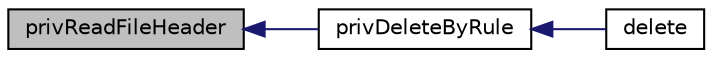 digraph "privReadFileHeader"
{
  edge [fontname="Helvetica",fontsize="10",labelfontname="Helvetica",labelfontsize="10"];
  node [fontname="Helvetica",fontsize="10",shape=record];
  rankdir="LR";
  Node212 [label="privReadFileHeader",height=0.2,width=0.4,color="black", fillcolor="grey75", style="filled", fontcolor="black"];
  Node212 -> Node213 [dir="back",color="midnightblue",fontsize="10",style="solid",fontname="Helvetica"];
  Node213 [label="privDeleteByRule",height=0.2,width=0.4,color="black", fillcolor="white", style="filled",URL="$class_pcl_zip.html#ac21c7d0ec65a03bfd942ab89d6a434bf"];
  Node213 -> Node214 [dir="back",color="midnightblue",fontsize="10",style="solid",fontname="Helvetica"];
  Node214 [label="delete",height=0.2,width=0.4,color="black", fillcolor="white", style="filled",URL="$class_pcl_zip.html#a13bdffdd926f26b825ea57066334ff01"];
}
